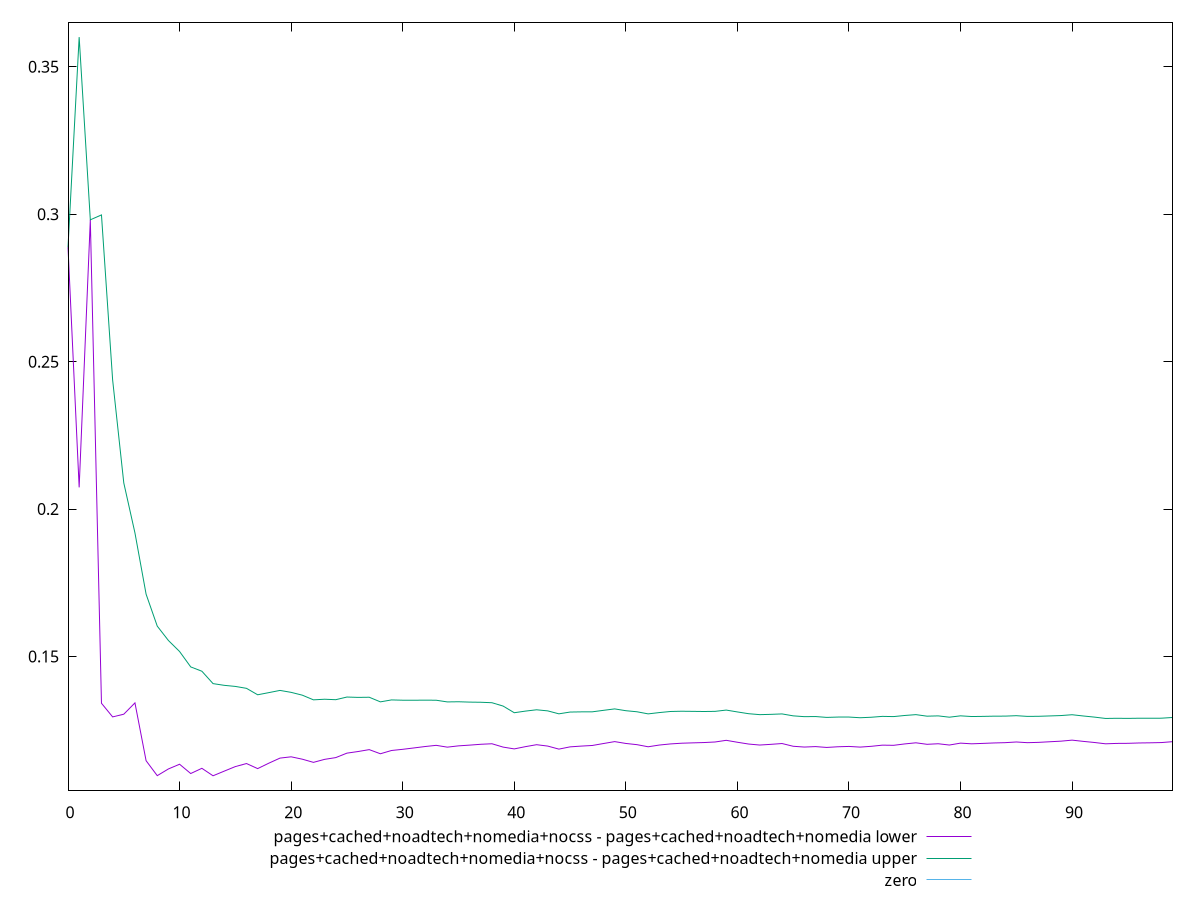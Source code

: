 reset

$pagesCachedNoadtechNomediaNocssPagesCachedNoadtechNomediaLower <<EOF
0 0.28882802916402056
1 0.20737797973146402
2 0.2981239474321929
3 0.13415989185158889
4 0.12953828134804757
5 0.13045190610997034
6 0.1342928925639288
7 0.11467414584809986
8 0.10960868935240459
9 0.11188419260745606
10 0.1134824277804341
11 0.11033027979692185
12 0.11209998244452038
13 0.10956723416968688
14 0.11113775840184048
15 0.11268745669815239
16 0.11371738047428662
17 0.11199895786806233
18 0.11383955976330144
19 0.11556131994037923
20 0.11599963708917133
21 0.11519462405237474
22 0.11411885672125717
23 0.11513651196741463
24 0.11573202314226713
25 0.11724312594068435
26 0.1177912905674984
27 0.11843676628545108
28 0.11703373987798889
29 0.11814186077660424
30 0.11854088068509808
31 0.11900602984574392
32 0.11948458389837653
33 0.11988817739873019
34 0.11927656838433345
35 0.11971336408909336
36 0.11996350042293684
37 0.12024931407416854
38 0.12042745173491293
39 0.11929321360879558
40 0.11868198757662629
41 0.11944425965948581
42 0.12010724666817914
43 0.11963904775699807
44 0.11860918132277079
45 0.11937159165869782
46 0.11963360503459267
47 0.11984489400028994
48 0.12050634817929327
49 0.12115578012239349
50 0.12052983100036366
51 0.12011873727114147
52 0.11940382948151378
53 0.11998899721838523
54 0.12036901716309271
55 0.12061024503298014
56 0.12073053490650525
57 0.12083753311323348
58 0.12102557929251956
59 0.12159131518290134
60 0.12093658648655463
61 0.12033195340685966
62 0.11999332585568416
63 0.12022650060815472
64 0.12050511321700444
65 0.11957614238698569
66 0.11930804176992599
67 0.11946754274317646
68 0.11917849892073717
69 0.11940573354764072
70 0.1195175973374444
71 0.11929452891104493
72 0.11956105802238487
73 0.11995748439548777
74 0.11989801876180875
75 0.1203708048848964
76 0.12075142746071826
77 0.12023847336271089
78 0.12042990207487224
79 0.1199948679637275
80 0.12063935509374644
81 0.12040819271651017
82 0.12054743348206366
83 0.12069759000272517
84 0.1207978910061897
85 0.1210280987675591
86 0.12079323882285672
87 0.12090044380821628
88 0.12110891666639514
89 0.12130504559803118
90 0.12165494751876665
91 0.12123494235392278
92 0.12086054622227403
93 0.12041008401602095
94 0.12054326514185607
95 0.12057221087834337
96 0.12069339599666001
97 0.12074931191532803
98 0.1208303627206544
99 0.1211297629186897
EOF

$pagesCachedNoadtechNomediaNocssPagesCachedNoadtechNomediaUpper <<EOF
0 0.28882802916402056
1 0.3600918046246888
2 0.2981239474321929
3 0.29977704059098437
4 0.24382940606745718
5 0.2088817209441133
6 0.1919352821955172
7 0.17115600358097727
8 0.16032121356818846
9 0.1554467919666318
10 0.15171406457361164
11 0.14648674291202382
12 0.1450187318261675
13 0.14082073531473155
14 0.14024209646592944
15 0.13987181780350877
16 0.13922131440525096
17 0.1370365344411383
18 0.1377661397696271
19 0.1385177447001745
20 0.13785787092343266
21 0.13690515570630252
22 0.13532156516749508
23 0.1355246053672998
24 0.13537052259718887
25 0.1362700035804356
26 0.1361517025737152
27 0.13620209663446792
28 0.1346355706086388
29 0.13529533652117112
30 0.13519254486735652
31 0.13518379297092
32 0.1352146115773655
33 0.1351874757650002
34 0.1346169769223816
35 0.13467101717415822
36 0.1345511962946942
37 0.13449996624544733
38 0.13434286346488772
39 0.13320582576729106
40 0.13095092034678002
41 0.1314993164228211
42 0.1319488485260685
43 0.131577737576842
44 0.13057629361894116
45 0.1311769170491316
46 0.1312438947308113
47 0.13126054132288992
48 0.1317618457116917
49 0.1322470187873057
50 0.13163670468150176
51 0.13127225503215317
52 0.13056102358117277
53 0.13099928705433234
54 0.13136912694966527
55 0.13145734651110874
56 0.13141241934339726
57 0.1313634164411112
58 0.1314128326371634
59 0.1318467048504257
60 0.13121825577508314
61 0.13062213902834952
62 0.1303016373953106
63 0.1303977270049776
64 0.13054726991911977
65 0.12989221840851092
66 0.12961628722001522
67 0.1296593673175978
68 0.12936467297158916
69 0.12947924814725098
70 0.12948278456611337
71 0.1292490806254057
72 0.12941654367773597
73 0.12971175817229932
74 0.12963752631796707
75 0.13001755600184547
76 0.13030267224720665
77 0.12978221416314728
78 0.1298824868848081
79 0.12943551628481817
80 0.12989576414992687
81 0.1296575880519848
82 0.1297097753688482
83 0.1297836380640589
84 0.12979864012032533
85 0.12994635336587607
86 0.12970772955992407
87 0.12973893486301236
88 0.12986356514385608
89 0.12998898836204592
90 0.1302695160849559
91 0.12984772601915034
92 0.12946615601168343
93 0.12900950287424637
94 0.12906691983314558
95 0.12903017569852834
96 0.12908505904562878
97 0.12907171063961728
98 0.12909434904789863
99 0.12933386429978755
EOF

set key outside below
set xrange [0:99]
set yrange [0.10455674276058684:0.36510229603378885]
set trange [0.10455674276058684:0.36510229603378885]
set terminal svg size 640, 520 enhanced background rgb 'white'
set output "report_00017_2021-02-10T15-08-03.406Z/meta/scoreEstimate/diff/4_sub_3.svg"

plot $pagesCachedNoadtechNomediaNocssPagesCachedNoadtechNomediaLower title "pages+cached+noadtech+nomedia+nocss - pages+cached+noadtech+nomedia lower" with line, \
     $pagesCachedNoadtechNomediaNocssPagesCachedNoadtechNomediaUpper title "pages+cached+noadtech+nomedia+nocss - pages+cached+noadtech+nomedia upper" with line, \
     0 title "zero"

reset
